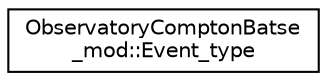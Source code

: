 digraph "Graphical Class Hierarchy"
{
 // LATEX_PDF_SIZE
  edge [fontname="Helvetica",fontsize="10",labelfontname="Helvetica",labelfontsize="10"];
  node [fontname="Helvetica",fontsize="10",shape=record];
  rankdir="LR";
  Node0 [label="ObservatoryComptonBatse\l_mod::Event_type",height=0.2,width=0.4,color="black", fillcolor="white", style="filled",URL="$structObservatoryComptonBatse__mod_1_1Event__type.html",tooltip=" "];
}
